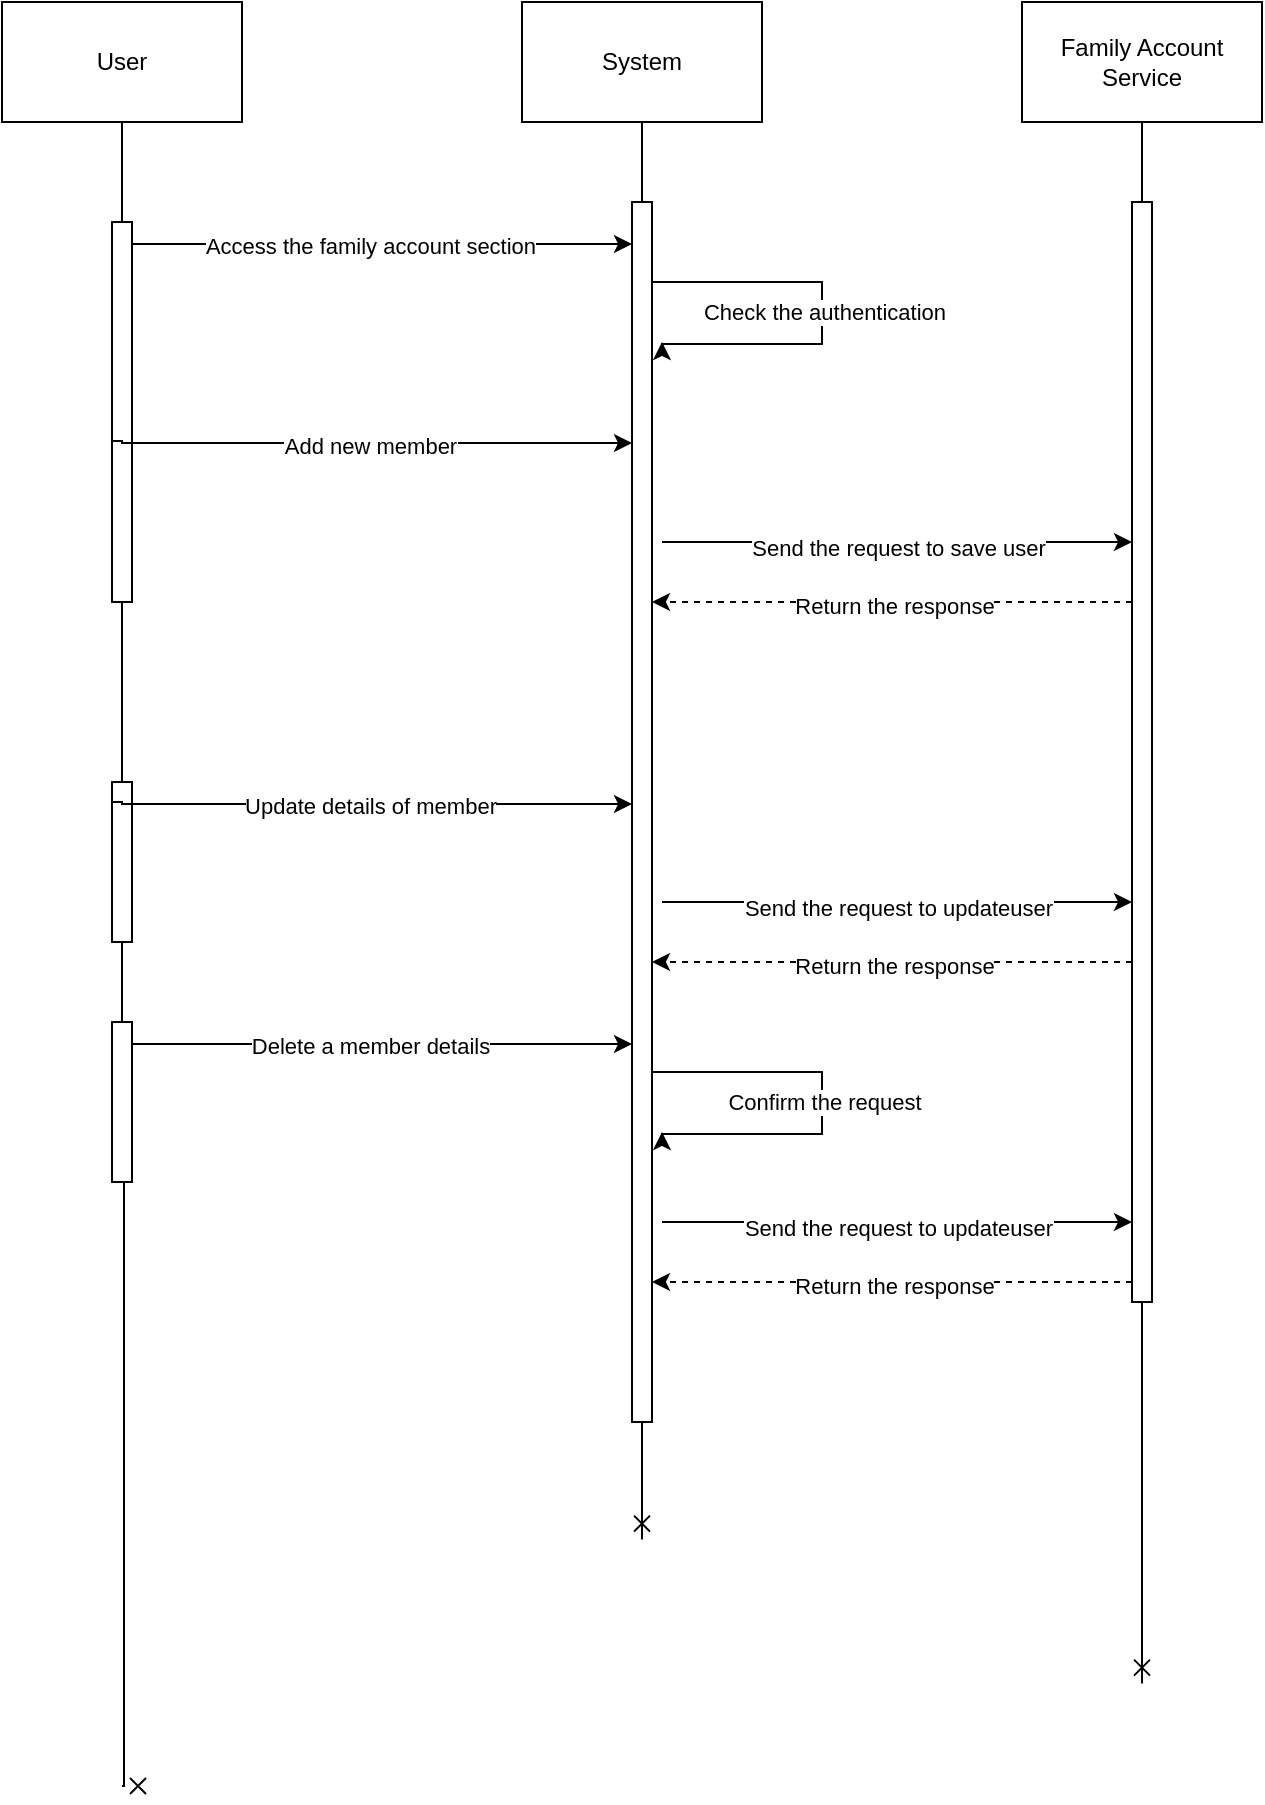 <mxfile version="24.2.2" type="github">
  <diagram name="Page-1" id="JbbjZUskIk8e0vHppIFz">
    <mxGraphModel dx="996" dy="559" grid="1" gridSize="10" guides="1" tooltips="1" connect="1" arrows="1" fold="1" page="1" pageScale="1" pageWidth="850" pageHeight="1100" math="0" shadow="0">
      <root>
        <mxCell id="0" />
        <mxCell id="1" parent="0" />
        <mxCell id="zT2IXhcLOd0HkLAqSCGp-4" style="edgeStyle=orthogonalEdgeStyle;rounded=0;orthogonalLoop=1;jettySize=auto;html=1;endArrow=cross;endFill=0;" edge="1" parent="1" source="zT2IXhcLOd0HkLAqSCGp-25">
          <mxGeometry relative="1" as="geometry">
            <mxPoint x="310" y="892" as="targetPoint" />
            <Array as="points">
              <mxPoint x="310" y="546" />
              <mxPoint x="311" y="546" />
            </Array>
          </mxGeometry>
        </mxCell>
        <mxCell id="zT2IXhcLOd0HkLAqSCGp-1" value="User" style="rounded=0;whiteSpace=wrap;html=1;" vertex="1" parent="1">
          <mxGeometry x="250" width="120" height="60" as="geometry" />
        </mxCell>
        <mxCell id="zT2IXhcLOd0HkLAqSCGp-5" style="edgeStyle=orthogonalEdgeStyle;rounded=0;orthogonalLoop=1;jettySize=auto;html=1;endArrow=cross;endFill=0;" edge="1" parent="1" source="zT2IXhcLOd0HkLAqSCGp-9">
          <mxGeometry relative="1" as="geometry">
            <mxPoint x="570" y="768.8" as="targetPoint" />
            <Array as="points">
              <mxPoint x="570" y="509" />
              <mxPoint x="571" y="509" />
            </Array>
          </mxGeometry>
        </mxCell>
        <mxCell id="zT2IXhcLOd0HkLAqSCGp-2" value="System" style="rounded=0;whiteSpace=wrap;html=1;" vertex="1" parent="1">
          <mxGeometry x="510" width="120" height="60" as="geometry" />
        </mxCell>
        <mxCell id="zT2IXhcLOd0HkLAqSCGp-6" style="edgeStyle=orthogonalEdgeStyle;rounded=0;orthogonalLoop=1;jettySize=auto;html=1;endArrow=cross;endFill=0;" edge="1" parent="1" source="zT2IXhcLOd0HkLAqSCGp-11">
          <mxGeometry relative="1" as="geometry">
            <mxPoint x="820" y="840.8" as="targetPoint" />
            <Array as="points">
              <mxPoint x="820" y="555" />
              <mxPoint x="821" y="555" />
            </Array>
          </mxGeometry>
        </mxCell>
        <mxCell id="zT2IXhcLOd0HkLAqSCGp-3" value="Family Account Service" style="rounded=0;whiteSpace=wrap;html=1;" vertex="1" parent="1">
          <mxGeometry x="760" width="120" height="60" as="geometry" />
        </mxCell>
        <mxCell id="zT2IXhcLOd0HkLAqSCGp-8" value="" style="edgeStyle=orthogonalEdgeStyle;rounded=0;orthogonalLoop=1;jettySize=auto;html=1;endArrow=none;endFill=0;" edge="1" parent="1" source="zT2IXhcLOd0HkLAqSCGp-1" target="zT2IXhcLOd0HkLAqSCGp-7">
          <mxGeometry relative="1" as="geometry">
            <mxPoint x="310" y="892" as="targetPoint" />
            <mxPoint x="310" y="60" as="sourcePoint" />
            <Array as="points">
              <mxPoint x="310" y="140" />
              <mxPoint x="310" y="140" />
            </Array>
          </mxGeometry>
        </mxCell>
        <mxCell id="zT2IXhcLOd0HkLAqSCGp-15" style="edgeStyle=orthogonalEdgeStyle;rounded=0;orthogonalLoop=1;jettySize=auto;html=1;curved=0;" edge="1" parent="1" target="zT2IXhcLOd0HkLAqSCGp-9">
          <mxGeometry relative="1" as="geometry">
            <mxPoint x="305" y="120" as="sourcePoint" />
            <mxPoint x="555" y="110" as="targetPoint" />
            <Array as="points">
              <mxPoint x="305" y="121" />
            </Array>
          </mxGeometry>
        </mxCell>
        <mxCell id="zT2IXhcLOd0HkLAqSCGp-16" value="Access the family account section" style="edgeLabel;html=1;align=center;verticalAlign=middle;resizable=0;points=[];" vertex="1" connectable="0" parent="zT2IXhcLOd0HkLAqSCGp-15">
          <mxGeometry x="-0.003" y="-1" relative="1" as="geometry">
            <mxPoint as="offset" />
          </mxGeometry>
        </mxCell>
        <mxCell id="zT2IXhcLOd0HkLAqSCGp-7" value="" style="html=1;points=[[0,0,0,0,5],[0,1,0,0,-5],[1,0,0,0,5],[1,1,0,0,-5]];perimeter=orthogonalPerimeter;outlineConnect=0;targetShapes=umlLifeline;portConstraint=eastwest;newEdgeStyle={&quot;curved&quot;:0,&quot;rounded&quot;:0};" vertex="1" parent="1">
          <mxGeometry x="305" y="110" width="10" height="190" as="geometry" />
        </mxCell>
        <mxCell id="zT2IXhcLOd0HkLAqSCGp-10" value="" style="edgeStyle=orthogonalEdgeStyle;rounded=0;orthogonalLoop=1;jettySize=auto;html=1;endArrow=none;endFill=0;" edge="1" parent="1" source="zT2IXhcLOd0HkLAqSCGp-2" target="zT2IXhcLOd0HkLAqSCGp-9">
          <mxGeometry relative="1" as="geometry">
            <mxPoint x="570" y="768.8" as="targetPoint" />
            <mxPoint x="570" y="60" as="sourcePoint" />
            <Array as="points">
              <mxPoint x="570" y="180" />
              <mxPoint x="570" y="180" />
            </Array>
          </mxGeometry>
        </mxCell>
        <mxCell id="zT2IXhcLOd0HkLAqSCGp-17" style="edgeStyle=orthogonalEdgeStyle;rounded=0;orthogonalLoop=1;jettySize=auto;html=1;curved=0;" edge="1" parent="1" source="zT2IXhcLOd0HkLAqSCGp-9">
          <mxGeometry relative="1" as="geometry">
            <mxPoint x="580" y="170" as="targetPoint" />
            <Array as="points">
              <mxPoint x="660" y="140" />
              <mxPoint x="660" y="171" />
            </Array>
          </mxGeometry>
        </mxCell>
        <mxCell id="zT2IXhcLOd0HkLAqSCGp-18" value="Check the authentication" style="edgeLabel;html=1;align=center;verticalAlign=middle;resizable=0;points=[];" vertex="1" connectable="0" parent="zT2IXhcLOd0HkLAqSCGp-17">
          <mxGeometry x="0.014" y="1" relative="1" as="geometry">
            <mxPoint as="offset" />
          </mxGeometry>
        </mxCell>
        <mxCell id="zT2IXhcLOd0HkLAqSCGp-9" value="" style="html=1;points=[[0,0,0,0,5],[0,1,0,0,-5],[1,0,0,0,5],[1,1,0,0,-5]];perimeter=orthogonalPerimeter;outlineConnect=0;targetShapes=umlLifeline;portConstraint=eastwest;newEdgeStyle={&quot;curved&quot;:0,&quot;rounded&quot;:0};" vertex="1" parent="1">
          <mxGeometry x="565" y="100" width="10" height="610" as="geometry" />
        </mxCell>
        <mxCell id="zT2IXhcLOd0HkLAqSCGp-12" value="" style="edgeStyle=orthogonalEdgeStyle;rounded=0;orthogonalLoop=1;jettySize=auto;html=1;endArrow=none;endFill=0;" edge="1" parent="1" source="zT2IXhcLOd0HkLAqSCGp-3" target="zT2IXhcLOd0HkLAqSCGp-11">
          <mxGeometry relative="1" as="geometry">
            <mxPoint x="820" y="840.8" as="targetPoint" />
            <mxPoint x="820" y="60" as="sourcePoint" />
            <Array as="points">
              <mxPoint x="820" y="190" />
              <mxPoint x="820" y="190" />
            </Array>
          </mxGeometry>
        </mxCell>
        <mxCell id="zT2IXhcLOd0HkLAqSCGp-11" value="" style="html=1;points=[[0,0,0,0,5],[0,1,0,0,-5],[1,0,0,0,5],[1,1,0,0,-5]];perimeter=orthogonalPerimeter;outlineConnect=0;targetShapes=umlLifeline;portConstraint=eastwest;newEdgeStyle={&quot;curved&quot;:0,&quot;rounded&quot;:0};" vertex="1" parent="1">
          <mxGeometry x="815" y="100" width="10" height="550" as="geometry" />
        </mxCell>
        <mxCell id="zT2IXhcLOd0HkLAqSCGp-19" style="edgeStyle=orthogonalEdgeStyle;rounded=0;orthogonalLoop=1;jettySize=auto;html=1;curved=0;" edge="1" parent="1">
          <mxGeometry relative="1" as="geometry">
            <mxPoint x="305" y="219.5" as="sourcePoint" />
            <mxPoint x="565" y="220.5" as="targetPoint" />
            <Array as="points">
              <mxPoint x="310" y="220" />
              <mxPoint x="310" y="221" />
            </Array>
          </mxGeometry>
        </mxCell>
        <mxCell id="zT2IXhcLOd0HkLAqSCGp-20" value="Add new member" style="edgeLabel;html=1;align=center;verticalAlign=middle;resizable=0;points=[];" vertex="1" connectable="0" parent="zT2IXhcLOd0HkLAqSCGp-19">
          <mxGeometry x="-0.003" y="-1" relative="1" as="geometry">
            <mxPoint as="offset" />
          </mxGeometry>
        </mxCell>
        <mxCell id="zT2IXhcLOd0HkLAqSCGp-21" value="" style="endArrow=classic;html=1;rounded=0;" edge="1" parent="1" target="zT2IXhcLOd0HkLAqSCGp-11">
          <mxGeometry width="50" height="50" relative="1" as="geometry">
            <mxPoint x="580" y="270" as="sourcePoint" />
            <mxPoint x="570" y="220" as="targetPoint" />
          </mxGeometry>
        </mxCell>
        <mxCell id="zT2IXhcLOd0HkLAqSCGp-22" value="Send the request to save user" style="edgeLabel;html=1;align=center;verticalAlign=middle;resizable=0;points=[];" vertex="1" connectable="0" parent="zT2IXhcLOd0HkLAqSCGp-21">
          <mxGeometry x="0.001" y="-3" relative="1" as="geometry">
            <mxPoint as="offset" />
          </mxGeometry>
        </mxCell>
        <mxCell id="zT2IXhcLOd0HkLAqSCGp-23" value="" style="endArrow=classic;html=1;rounded=0;dashed=1;" edge="1" parent="1">
          <mxGeometry width="50" height="50" relative="1" as="geometry">
            <mxPoint x="815" y="300" as="sourcePoint" />
            <mxPoint x="575" y="300" as="targetPoint" />
            <Array as="points" />
          </mxGeometry>
        </mxCell>
        <mxCell id="zT2IXhcLOd0HkLAqSCGp-24" value="Return the response" style="edgeLabel;html=1;align=center;verticalAlign=middle;resizable=0;points=[];" vertex="1" connectable="0" parent="zT2IXhcLOd0HkLAqSCGp-23">
          <mxGeometry x="-0.005" y="2" relative="1" as="geometry">
            <mxPoint as="offset" />
          </mxGeometry>
        </mxCell>
        <mxCell id="zT2IXhcLOd0HkLAqSCGp-26" value="" style="edgeStyle=orthogonalEdgeStyle;rounded=0;orthogonalLoop=1;jettySize=auto;html=1;endArrow=none;endFill=0;" edge="1" parent="1" source="zT2IXhcLOd0HkLAqSCGp-7" target="zT2IXhcLOd0HkLAqSCGp-25">
          <mxGeometry relative="1" as="geometry">
            <mxPoint x="310" y="892" as="targetPoint" />
            <mxPoint x="310" y="300" as="sourcePoint" />
            <Array as="points">
              <mxPoint x="310" y="390" />
              <mxPoint x="310" y="390" />
            </Array>
          </mxGeometry>
        </mxCell>
        <mxCell id="zT2IXhcLOd0HkLAqSCGp-25" value="" style="html=1;points=[[0,0,0,0,5],[0,1,0,0,-5],[1,0,0,0,5],[1,1,0,0,-5]];perimeter=orthogonalPerimeter;outlineConnect=0;targetShapes=umlLifeline;portConstraint=eastwest;newEdgeStyle={&quot;curved&quot;:0,&quot;rounded&quot;:0};" vertex="1" parent="1">
          <mxGeometry x="305" y="390" width="10" height="80" as="geometry" />
        </mxCell>
        <mxCell id="zT2IXhcLOd0HkLAqSCGp-27" style="edgeStyle=orthogonalEdgeStyle;rounded=0;orthogonalLoop=1;jettySize=auto;html=1;curved=0;" edge="1" parent="1">
          <mxGeometry relative="1" as="geometry">
            <mxPoint x="305" y="400" as="sourcePoint" />
            <mxPoint x="565" y="401" as="targetPoint" />
            <Array as="points">
              <mxPoint x="310" y="400.5" />
              <mxPoint x="310" y="401.5" />
            </Array>
          </mxGeometry>
        </mxCell>
        <mxCell id="zT2IXhcLOd0HkLAqSCGp-28" value="Update details of member" style="edgeLabel;html=1;align=center;verticalAlign=middle;resizable=0;points=[];" vertex="1" connectable="0" parent="zT2IXhcLOd0HkLAqSCGp-27">
          <mxGeometry x="-0.003" y="-1" relative="1" as="geometry">
            <mxPoint as="offset" />
          </mxGeometry>
        </mxCell>
        <mxCell id="zT2IXhcLOd0HkLAqSCGp-29" style="edgeStyle=orthogonalEdgeStyle;rounded=0;orthogonalLoop=1;jettySize=auto;html=1;curved=0;" edge="1" parent="1">
          <mxGeometry relative="1" as="geometry">
            <mxPoint x="305" y="520" as="sourcePoint" />
            <mxPoint x="565" y="521" as="targetPoint" />
            <Array as="points">
              <mxPoint x="310" y="520.5" />
              <mxPoint x="310" y="521.5" />
            </Array>
          </mxGeometry>
        </mxCell>
        <mxCell id="zT2IXhcLOd0HkLAqSCGp-30" value="Delete a member details" style="edgeLabel;html=1;align=center;verticalAlign=middle;resizable=0;points=[];" vertex="1" connectable="0" parent="zT2IXhcLOd0HkLAqSCGp-29">
          <mxGeometry x="-0.003" y="-1" relative="1" as="geometry">
            <mxPoint as="offset" />
          </mxGeometry>
        </mxCell>
        <mxCell id="zT2IXhcLOd0HkLAqSCGp-31" value="" style="endArrow=classic;html=1;rounded=0;dashed=1;" edge="1" parent="1">
          <mxGeometry width="50" height="50" relative="1" as="geometry">
            <mxPoint x="815" y="480" as="sourcePoint" />
            <mxPoint x="575" y="480" as="targetPoint" />
            <Array as="points" />
          </mxGeometry>
        </mxCell>
        <mxCell id="zT2IXhcLOd0HkLAqSCGp-32" value="Return the response" style="edgeLabel;html=1;align=center;verticalAlign=middle;resizable=0;points=[];" vertex="1" connectable="0" parent="zT2IXhcLOd0HkLAqSCGp-31">
          <mxGeometry x="-0.005" y="2" relative="1" as="geometry">
            <mxPoint as="offset" />
          </mxGeometry>
        </mxCell>
        <mxCell id="zT2IXhcLOd0HkLAqSCGp-33" value="" style="endArrow=classic;html=1;rounded=0;" edge="1" parent="1">
          <mxGeometry width="50" height="50" relative="1" as="geometry">
            <mxPoint x="580" y="450" as="sourcePoint" />
            <mxPoint x="815" y="450" as="targetPoint" />
          </mxGeometry>
        </mxCell>
        <mxCell id="zT2IXhcLOd0HkLAqSCGp-34" value="Send the request to updateuser" style="edgeLabel;html=1;align=center;verticalAlign=middle;resizable=0;points=[];" vertex="1" connectable="0" parent="zT2IXhcLOd0HkLAqSCGp-33">
          <mxGeometry x="0.001" y="-3" relative="1" as="geometry">
            <mxPoint as="offset" />
          </mxGeometry>
        </mxCell>
        <mxCell id="zT2IXhcLOd0HkLAqSCGp-35" value="" style="html=1;points=[[0,0,0,0,5],[0,1,0,0,-5],[1,0,0,0,5],[1,1,0,0,-5]];perimeter=orthogonalPerimeter;outlineConnect=0;targetShapes=umlLifeline;portConstraint=eastwest;newEdgeStyle={&quot;curved&quot;:0,&quot;rounded&quot;:0};" vertex="1" parent="1">
          <mxGeometry x="305" y="510" width="10" height="80" as="geometry" />
        </mxCell>
        <mxCell id="zT2IXhcLOd0HkLAqSCGp-36" value="" style="endArrow=classic;html=1;rounded=0;" edge="1" parent="1">
          <mxGeometry width="50" height="50" relative="1" as="geometry">
            <mxPoint x="580" y="610" as="sourcePoint" />
            <mxPoint x="815" y="610" as="targetPoint" />
          </mxGeometry>
        </mxCell>
        <mxCell id="zT2IXhcLOd0HkLAqSCGp-37" value="Send the request to updateuser" style="edgeLabel;html=1;align=center;verticalAlign=middle;resizable=0;points=[];" vertex="1" connectable="0" parent="zT2IXhcLOd0HkLAqSCGp-36">
          <mxGeometry x="0.001" y="-3" relative="1" as="geometry">
            <mxPoint as="offset" />
          </mxGeometry>
        </mxCell>
        <mxCell id="zT2IXhcLOd0HkLAqSCGp-38" value="" style="endArrow=classic;html=1;rounded=0;dashed=1;" edge="1" parent="1">
          <mxGeometry width="50" height="50" relative="1" as="geometry">
            <mxPoint x="815" y="640" as="sourcePoint" />
            <mxPoint x="575" y="640" as="targetPoint" />
            <Array as="points" />
          </mxGeometry>
        </mxCell>
        <mxCell id="zT2IXhcLOd0HkLAqSCGp-39" value="Return the response" style="edgeLabel;html=1;align=center;verticalAlign=middle;resizable=0;points=[];" vertex="1" connectable="0" parent="zT2IXhcLOd0HkLAqSCGp-38">
          <mxGeometry x="-0.005" y="2" relative="1" as="geometry">
            <mxPoint as="offset" />
          </mxGeometry>
        </mxCell>
        <mxCell id="zT2IXhcLOd0HkLAqSCGp-40" style="edgeStyle=orthogonalEdgeStyle;rounded=0;orthogonalLoop=1;jettySize=auto;html=1;curved=0;" edge="1" parent="1">
          <mxGeometry relative="1" as="geometry">
            <mxPoint x="580" y="565" as="targetPoint" />
            <mxPoint x="575" y="535" as="sourcePoint" />
            <Array as="points">
              <mxPoint x="660" y="535" />
              <mxPoint x="660" y="566" />
            </Array>
          </mxGeometry>
        </mxCell>
        <mxCell id="zT2IXhcLOd0HkLAqSCGp-41" value="Confirm the request" style="edgeLabel;html=1;align=center;verticalAlign=middle;resizable=0;points=[];" vertex="1" connectable="0" parent="zT2IXhcLOd0HkLAqSCGp-40">
          <mxGeometry x="0.014" y="1" relative="1" as="geometry">
            <mxPoint as="offset" />
          </mxGeometry>
        </mxCell>
      </root>
    </mxGraphModel>
  </diagram>
</mxfile>
